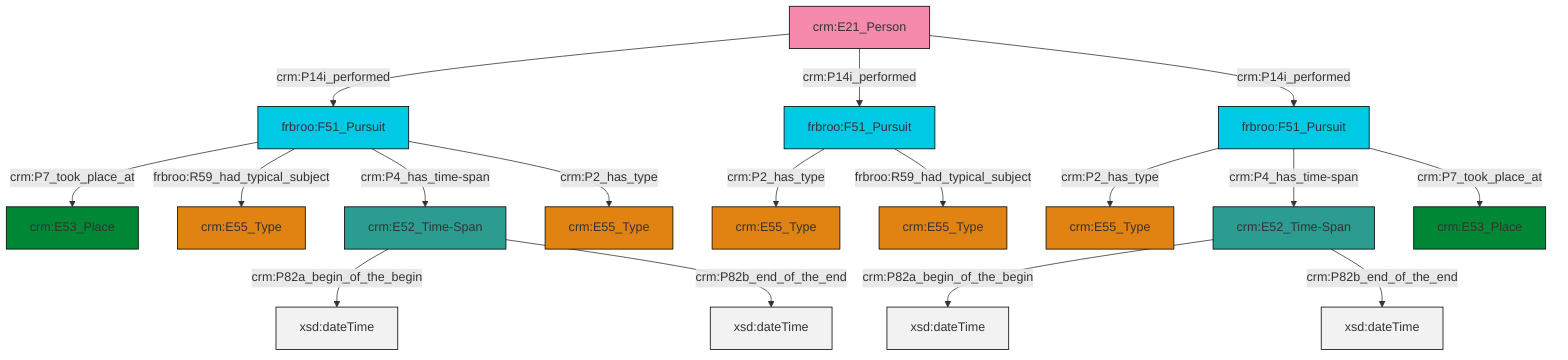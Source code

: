graph TD
classDef Literal fill:#f2f2f2,stroke:#000000;
classDef CRM_Entity fill:#FFFFFF,stroke:#000000;
classDef Temporal_Entity fill:#00C9E6, stroke:#000000;
classDef Type fill:#E18312, stroke:#000000;
classDef Time-Span fill:#2C9C91, stroke:#000000;
classDef Appellation fill:#FFEB7F, stroke:#000000;
classDef Place fill:#008836, stroke:#000000;
classDef Persistent_Item fill:#B266B2, stroke:#000000;
classDef Conceptual_Object fill:#FFD700, stroke:#000000;
classDef Physical_Thing fill:#D2B48C, stroke:#000000;
classDef Actor fill:#f58aad, stroke:#000000;
classDef PC_Classes fill:#4ce600, stroke:#000000;
classDef Multi fill:#cccccc,stroke:#000000;

2["crm:E52_Time-Span"]:::Time-Span -->|crm:P82a_begin_of_the_begin| 3[xsd:dateTime]:::Literal
0["frbroo:F51_Pursuit"]:::Temporal_Entity -->|crm:P2_has_type| 6["crm:E55_Type"]:::Type
7["crm:E52_Time-Span"]:::Time-Span -->|crm:P82a_begin_of_the_begin| 8[xsd:dateTime]:::Literal
9["crm:E21_Person"]:::Actor -->|crm:P14i_performed| 10["frbroo:F51_Pursuit"]:::Temporal_Entity
2["crm:E52_Time-Span"]:::Time-Span -->|crm:P82b_end_of_the_end| 20[xsd:dateTime]:::Literal
21["frbroo:F51_Pursuit"]:::Temporal_Entity -->|crm:P2_has_type| 11["crm:E55_Type"]:::Type
10["frbroo:F51_Pursuit"]:::Temporal_Entity -->|crm:P7_took_place_at| 13["crm:E53_Place"]:::Place
9["crm:E21_Person"]:::Actor -->|crm:P14i_performed| 0["frbroo:F51_Pursuit"]:::Temporal_Entity
7["crm:E52_Time-Span"]:::Time-Span -->|crm:P82b_end_of_the_end| 27[xsd:dateTime]:::Literal
10["frbroo:F51_Pursuit"]:::Temporal_Entity -->|frbroo:R59_had_typical_subject| 15["crm:E55_Type"]:::Type
10["frbroo:F51_Pursuit"]:::Temporal_Entity -->|crm:P4_has_time-span| 2["crm:E52_Time-Span"]:::Time-Span
21["frbroo:F51_Pursuit"]:::Temporal_Entity -->|crm:P4_has_time-span| 7["crm:E52_Time-Span"]:::Time-Span
21["frbroo:F51_Pursuit"]:::Temporal_Entity -->|crm:P7_took_place_at| 22["crm:E53_Place"]:::Place
0["frbroo:F51_Pursuit"]:::Temporal_Entity -->|frbroo:R59_had_typical_subject| 18["crm:E55_Type"]:::Type
10["frbroo:F51_Pursuit"]:::Temporal_Entity -->|crm:P2_has_type| 4["crm:E55_Type"]:::Type
9["crm:E21_Person"]:::Actor -->|crm:P14i_performed| 21["frbroo:F51_Pursuit"]:::Temporal_Entity